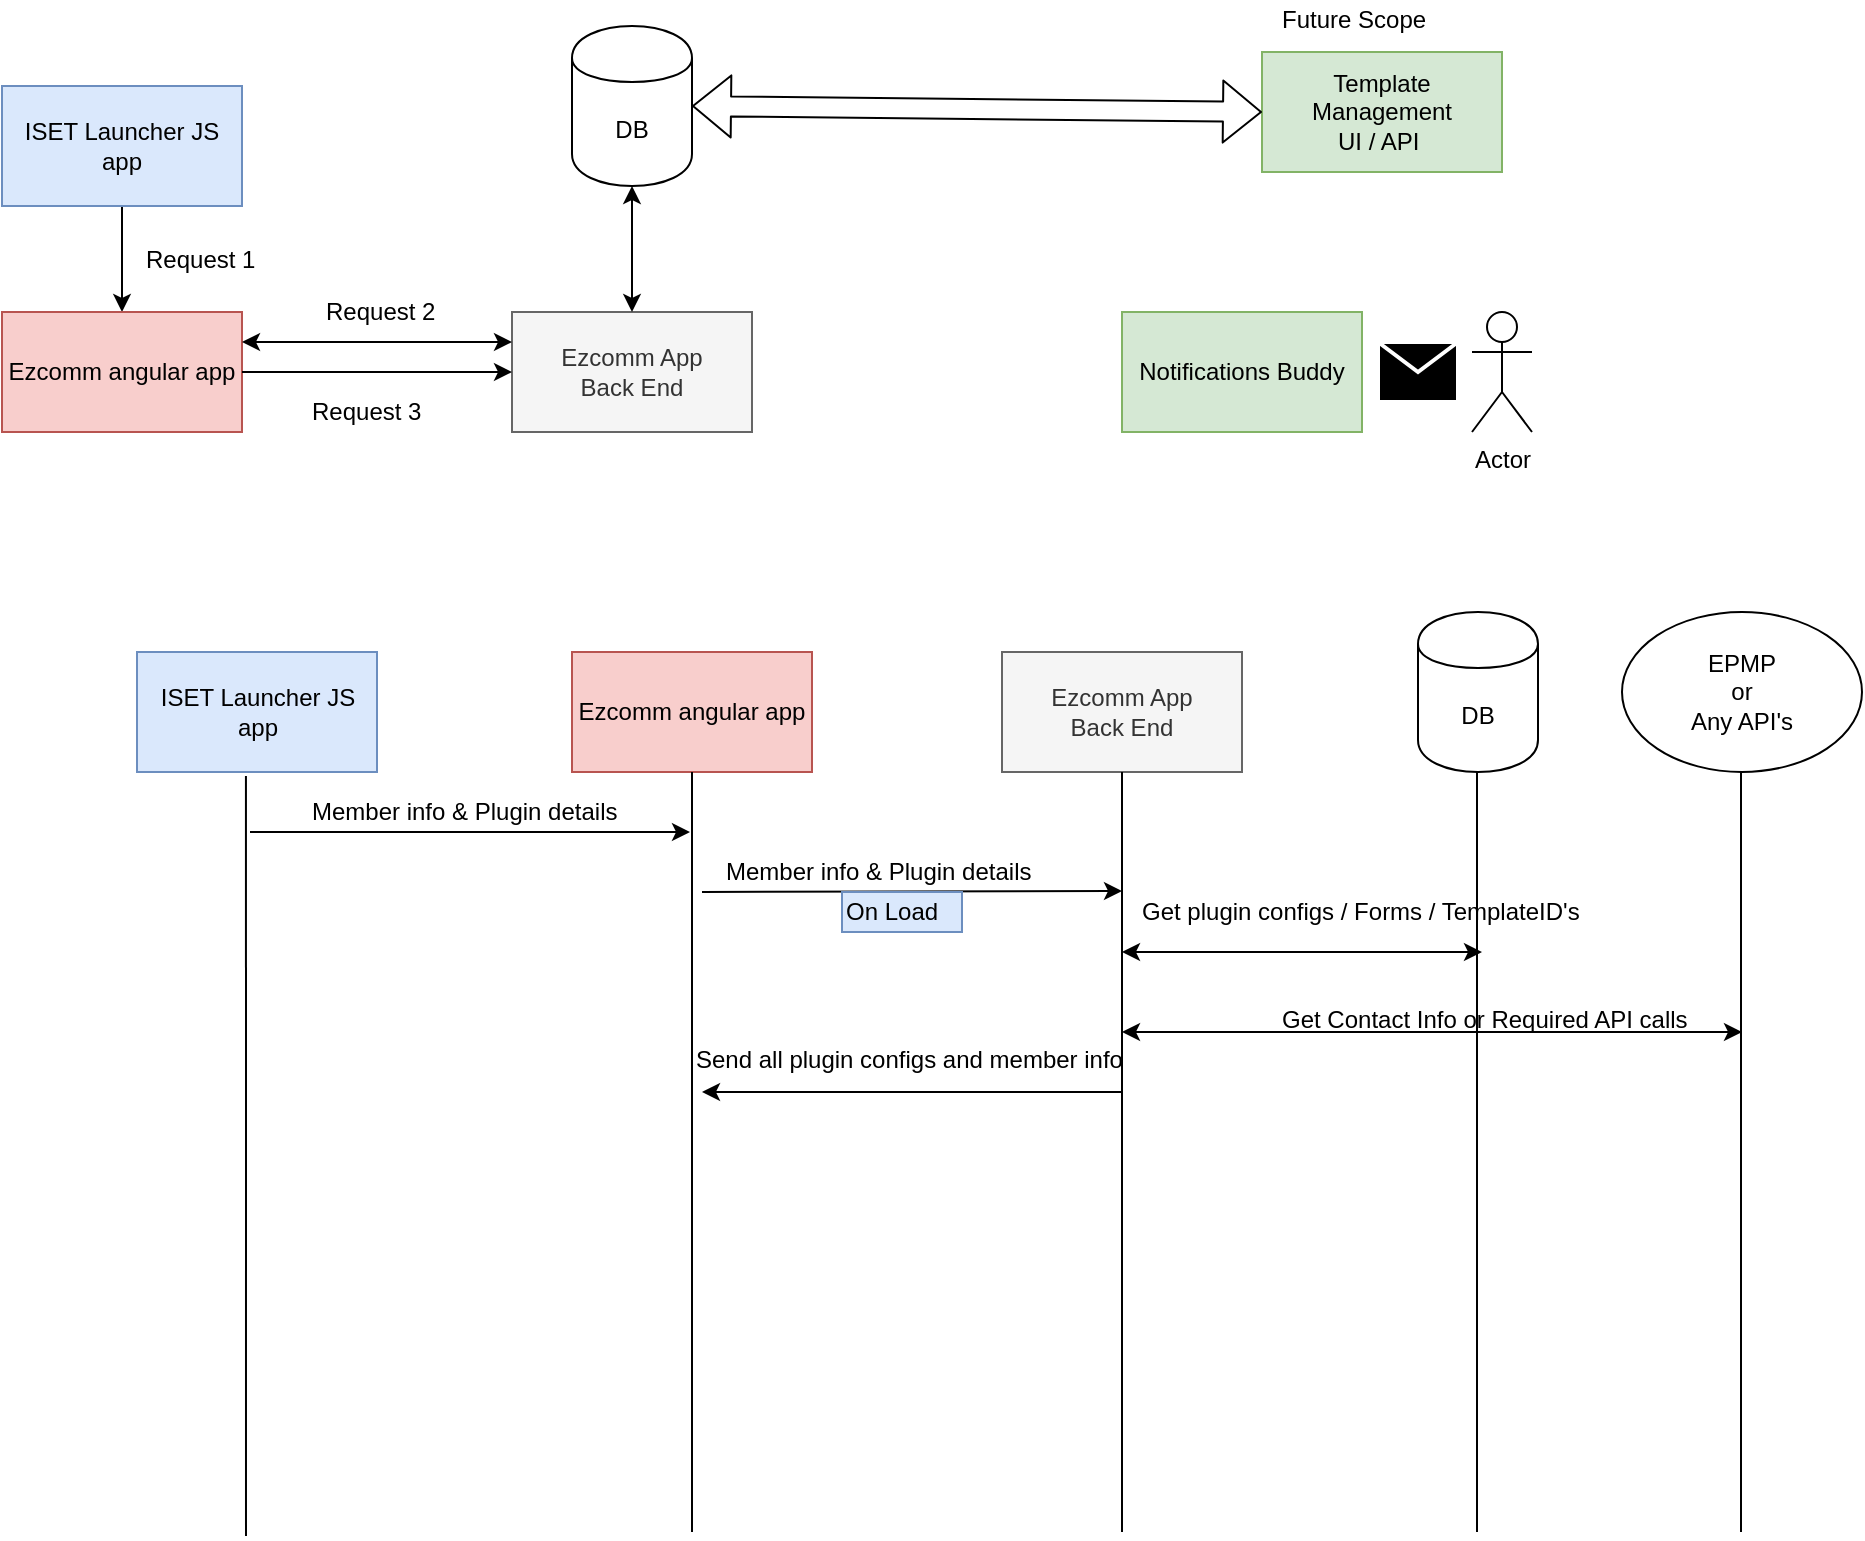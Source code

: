 <mxfile version="10.8.4" type="github"><diagram id="bycx6uwMpv0MLM7Y559m" name="Page-1"><mxGraphModel dx="918" dy="496" grid="1" gridSize="10" guides="1" tooltips="1" connect="1" arrows="1" fold="1" page="1" pageScale="1" pageWidth="850" pageHeight="1100" background="#ffffff" math="0" shadow="0"><root><mxCell id="0"/><mxCell id="1" parent="0"/><mxCell id="obxzxi1gRojDDI1R9STQ-10" style="edgeStyle=orthogonalEdgeStyle;rounded=0;orthogonalLoop=1;jettySize=auto;html=1;entryX=0.5;entryY=0;entryDx=0;entryDy=0;" edge="1" parent="1" source="obxzxi1gRojDDI1R9STQ-1" target="obxzxi1gRojDDI1R9STQ-9"><mxGeometry relative="1" as="geometry"/></mxCell><mxCell id="obxzxi1gRojDDI1R9STQ-1" value="ISET Launcher JS app" style="rounded=0;whiteSpace=wrap;html=1;fillColor=#dae8fc;strokeColor=#6c8ebf;" vertex="1" parent="1"><mxGeometry x="50" y="57" width="120" height="60" as="geometry"/></mxCell><mxCell id="obxzxi1gRojDDI1R9STQ-2" value="Ezcomm App&lt;br&gt;Back End&lt;br&gt;" style="rounded=0;whiteSpace=wrap;html=1;fillColor=#f5f5f5;strokeColor=#666666;fontColor=#333333;" vertex="1" parent="1"><mxGeometry x="305" y="170" width="120" height="60" as="geometry"/></mxCell><mxCell id="obxzxi1gRojDDI1R9STQ-4" value="DB" style="shape=cylinder;whiteSpace=wrap;html=1;boundedLbl=1;backgroundOutline=1;fillColor=#ffffff;" vertex="1" parent="1"><mxGeometry x="335" y="27" width="60" height="80" as="geometry"/></mxCell><mxCell id="obxzxi1gRojDDI1R9STQ-5" value="Notifications Buddy" style="rounded=0;whiteSpace=wrap;html=1;fillColor=#d5e8d4;strokeColor=#82b366;" vertex="1" parent="1"><mxGeometry x="610" y="170" width="120" height="60" as="geometry"/></mxCell><mxCell id="obxzxi1gRojDDI1R9STQ-6" value="&lt;span&gt;Template Management&lt;br&gt;UI / API&amp;nbsp;&lt;br&gt;&lt;/span&gt;" style="rounded=0;whiteSpace=wrap;html=1;fillColor=#d5e8d4;strokeColor=#82b366;" vertex="1" parent="1"><mxGeometry x="680" y="40" width="120" height="60" as="geometry"/></mxCell><mxCell id="obxzxi1gRojDDI1R9STQ-7" value="" style="shape=flexArrow;endArrow=classic;startArrow=classic;html=1;entryX=0;entryY=0.5;entryDx=0;entryDy=0;exitX=1;exitY=0.5;exitDx=0;exitDy=0;" edge="1" parent="1" source="obxzxi1gRojDDI1R9STQ-4" target="obxzxi1gRojDDI1R9STQ-6"><mxGeometry width="50" height="50" relative="1" as="geometry"><mxPoint x="600" y="70" as="sourcePoint"/><mxPoint x="330" y="270" as="targetPoint"/></mxGeometry></mxCell><mxCell id="obxzxi1gRojDDI1R9STQ-9" value="Ezcomm angular app" style="rounded=0;whiteSpace=wrap;html=1;fillColor=#f8cecc;strokeColor=#b85450;" vertex="1" parent="1"><mxGeometry x="50" y="170" width="120" height="60" as="geometry"/></mxCell><mxCell id="obxzxi1gRojDDI1R9STQ-11" style="edgeStyle=orthogonalEdgeStyle;rounded=0;orthogonalLoop=1;jettySize=auto;html=1;exitX=1;exitY=0.5;exitDx=0;exitDy=0;" edge="1" parent="1" source="obxzxi1gRojDDI1R9STQ-9" target="obxzxi1gRojDDI1R9STQ-2"><mxGeometry relative="1" as="geometry"><Array as="points"><mxPoint x="300" y="200"/></Array></mxGeometry></mxCell><mxCell id="obxzxi1gRojDDI1R9STQ-13" value="" style="endArrow=classic;startArrow=classic;html=1;entryX=0;entryY=0.25;entryDx=0;entryDy=0;exitX=1;exitY=0.25;exitDx=0;exitDy=0;" edge="1" parent="1" source="obxzxi1gRojDDI1R9STQ-9" target="obxzxi1gRojDDI1R9STQ-2"><mxGeometry width="50" height="50" relative="1" as="geometry"><mxPoint x="50" y="300" as="sourcePoint"/><mxPoint x="100" y="250" as="targetPoint"/></mxGeometry></mxCell><mxCell id="obxzxi1gRojDDI1R9STQ-14" value="Request 1" style="text;html=1;resizable=0;points=[];autosize=1;align=left;verticalAlign=top;spacingTop=-4;" vertex="1" parent="1"><mxGeometry x="120" y="133.5" width="70" height="20" as="geometry"/></mxCell><mxCell id="obxzxi1gRojDDI1R9STQ-15" value="Request 2" style="text;html=1;resizable=0;points=[];autosize=1;align=left;verticalAlign=top;spacingTop=-4;" vertex="1" parent="1"><mxGeometry x="210" y="160" width="70" height="20" as="geometry"/></mxCell><mxCell id="obxzxi1gRojDDI1R9STQ-16" value="Request 3" style="text;html=1;resizable=0;points=[];autosize=1;align=left;verticalAlign=top;spacingTop=-4;" vertex="1" parent="1"><mxGeometry x="202.5" y="210" width="70" height="20" as="geometry"/></mxCell><mxCell id="obxzxi1gRojDDI1R9STQ-17" value="Actor" style="shape=umlActor;verticalLabelPosition=bottom;labelBackgroundColor=#ffffff;verticalAlign=top;html=1;outlineConnect=0;fillColor=#ffffff;" vertex="1" parent="1"><mxGeometry x="785" y="170" width="30" height="60" as="geometry"/></mxCell><mxCell id="obxzxi1gRojDDI1R9STQ-24" value="" style="shape=message;whiteSpace=wrap;html=1;outlineConnect=0;fillColor=#000000;strokeColor=#ffffff;strokeWidth=2;" vertex="1" parent="1"><mxGeometry x="738" y="185" width="40" height="30" as="geometry"/></mxCell><mxCell id="obxzxi1gRojDDI1R9STQ-25" value="" style="endArrow=classic;startArrow=classic;html=1;entryX=0.5;entryY=1;entryDx=0;entryDy=0;exitX=0.5;exitY=0;exitDx=0;exitDy=0;" edge="1" parent="1" source="obxzxi1gRojDDI1R9STQ-2" target="obxzxi1gRojDDI1R9STQ-4"><mxGeometry width="50" height="50" relative="1" as="geometry"><mxPoint x="50" y="320" as="sourcePoint"/><mxPoint x="100" y="270" as="targetPoint"/></mxGeometry></mxCell><mxCell id="obxzxi1gRojDDI1R9STQ-26" value="Future Scope" style="text;html=1;resizable=0;points=[];autosize=1;align=left;verticalAlign=top;spacingTop=-4;" vertex="1" parent="1"><mxGeometry x="688" y="14" width="90" height="20" as="geometry"/></mxCell><mxCell id="obxzxi1gRojDDI1R9STQ-27" value="ISET Launcher JS app" style="rounded=0;whiteSpace=wrap;html=1;fillColor=#dae8fc;strokeColor=#6c8ebf;" vertex="1" parent="1"><mxGeometry x="117.5" y="340" width="120" height="60" as="geometry"/></mxCell><mxCell id="obxzxi1gRojDDI1R9STQ-28" value="Ezcomm angular app" style="rounded=0;whiteSpace=wrap;html=1;fillColor=#f8cecc;strokeColor=#b85450;" vertex="1" parent="1"><mxGeometry x="335" y="340" width="120" height="60" as="geometry"/></mxCell><mxCell id="obxzxi1gRojDDI1R9STQ-29" value="Ezcomm App&lt;br&gt;Back End&lt;br&gt;" style="rounded=0;whiteSpace=wrap;html=1;fillColor=#f5f5f5;strokeColor=#666666;fontColor=#333333;" vertex="1" parent="1"><mxGeometry x="550" y="340" width="120" height="60" as="geometry"/></mxCell><mxCell id="obxzxi1gRojDDI1R9STQ-30" value="DB" style="shape=cylinder;whiteSpace=wrap;html=1;boundedLbl=1;backgroundOutline=1;fillColor=#ffffff;" vertex="1" parent="1"><mxGeometry x="758" y="320" width="60" height="80" as="geometry"/></mxCell><mxCell id="obxzxi1gRojDDI1R9STQ-31" value="" style="endArrow=none;html=1;entryX=0.454;entryY=1.033;entryDx=0;entryDy=0;entryPerimeter=0;" edge="1" parent="1" target="obxzxi1gRojDDI1R9STQ-27"><mxGeometry width="50" height="50" relative="1" as="geometry"><mxPoint x="172" y="782" as="sourcePoint"/><mxPoint x="100" y="420" as="targetPoint"/></mxGeometry></mxCell><mxCell id="obxzxi1gRojDDI1R9STQ-32" value="" style="endArrow=none;html=1;entryX=0.454;entryY=1.033;entryDx=0;entryDy=0;entryPerimeter=0;" edge="1" parent="1"><mxGeometry width="50" height="50" relative="1" as="geometry"><mxPoint x="395" y="780" as="sourcePoint"/><mxPoint x="395" y="400" as="targetPoint"/></mxGeometry></mxCell><mxCell id="obxzxi1gRojDDI1R9STQ-33" value="" style="endArrow=none;html=1;entryX=0.454;entryY=1.033;entryDx=0;entryDy=0;entryPerimeter=0;" edge="1" parent="1"><mxGeometry width="50" height="50" relative="1" as="geometry"><mxPoint x="610" y="780" as="sourcePoint"/><mxPoint x="610" y="400" as="targetPoint"/></mxGeometry></mxCell><mxCell id="obxzxi1gRojDDI1R9STQ-34" value="" style="endArrow=none;html=1;entryX=0.454;entryY=1.033;entryDx=0;entryDy=0;entryPerimeter=0;" edge="1" parent="1"><mxGeometry width="50" height="50" relative="1" as="geometry"><mxPoint x="787.5" y="780" as="sourcePoint"/><mxPoint x="787.5" y="400" as="targetPoint"/></mxGeometry></mxCell><mxCell id="obxzxi1gRojDDI1R9STQ-35" value="" style="endArrow=classic;html=1;" edge="1" parent="1"><mxGeometry width="50" height="50" relative="1" as="geometry"><mxPoint x="174" y="430" as="sourcePoint"/><mxPoint x="394" y="430" as="targetPoint"/></mxGeometry></mxCell><mxCell id="obxzxi1gRojDDI1R9STQ-36" value="Member info &amp;amp; Plugin details" style="text;html=1;resizable=0;points=[];autosize=1;align=left;verticalAlign=top;spacingTop=-4;" vertex="1" parent="1"><mxGeometry x="202.5" y="410" width="170" height="20" as="geometry"/></mxCell><mxCell id="obxzxi1gRojDDI1R9STQ-37" value="Member info &amp;amp; Plugin details" style="text;html=1;resizable=0;points=[];autosize=1;align=left;verticalAlign=top;spacingTop=-4;" vertex="1" parent="1"><mxGeometry x="410" y="440" width="170" height="20" as="geometry"/></mxCell><mxCell id="obxzxi1gRojDDI1R9STQ-38" value="" style="endArrow=classic;html=1;" edge="1" parent="1"><mxGeometry width="50" height="50" relative="1" as="geometry"><mxPoint x="400" y="460" as="sourcePoint"/><mxPoint x="610" y="459.5" as="targetPoint"/></mxGeometry></mxCell><mxCell id="obxzxi1gRojDDI1R9STQ-40" value="Get plugin configs / Forms / TemplateID's" style="text;html=1;resizable=0;points=[];autosize=1;align=left;verticalAlign=top;spacingTop=-4;" vertex="1" parent="1"><mxGeometry x="618" y="460" width="230" height="20" as="geometry"/></mxCell><mxCell id="obxzxi1gRojDDI1R9STQ-41" value="" style="endArrow=classic;startArrow=classic;html=1;" edge="1" parent="1"><mxGeometry width="50" height="50" relative="1" as="geometry"><mxPoint x="610" y="490" as="sourcePoint"/><mxPoint x="790" y="490" as="targetPoint"/></mxGeometry></mxCell><mxCell id="obxzxi1gRojDDI1R9STQ-42" value="EPMP &lt;br&gt;or &lt;br&gt;Any API's" style="ellipse;whiteSpace=wrap;html=1;fillColor=#ffffff;" vertex="1" parent="1"><mxGeometry x="860" y="320" width="120" height="80" as="geometry"/></mxCell><mxCell id="obxzxi1gRojDDI1R9STQ-43" value="" style="endArrow=none;html=1;entryX=0.454;entryY=1.033;entryDx=0;entryDy=0;entryPerimeter=0;" edge="1" parent="1"><mxGeometry width="50" height="50" relative="1" as="geometry"><mxPoint x="919.5" y="780" as="sourcePoint"/><mxPoint x="919.5" y="400" as="targetPoint"/></mxGeometry></mxCell><mxCell id="obxzxi1gRojDDI1R9STQ-44" value="" style="endArrow=classic;startArrow=classic;html=1;" edge="1" parent="1"><mxGeometry width="50" height="50" relative="1" as="geometry"><mxPoint x="610" y="530" as="sourcePoint"/><mxPoint x="920" y="530" as="targetPoint"/></mxGeometry></mxCell><mxCell id="obxzxi1gRojDDI1R9STQ-45" value="Get Contact Info or Required API calls" style="text;html=1;resizable=0;points=[];autosize=1;align=left;verticalAlign=top;spacingTop=-4;" vertex="1" parent="1"><mxGeometry x="688" y="514" width="220" height="20" as="geometry"/></mxCell><mxCell id="obxzxi1gRojDDI1R9STQ-46" value="" style="endArrow=classic;html=1;" edge="1" parent="1"><mxGeometry width="50" height="50" relative="1" as="geometry"><mxPoint x="610" y="560" as="sourcePoint"/><mxPoint x="400" y="560" as="targetPoint"/></mxGeometry></mxCell><mxCell id="obxzxi1gRojDDI1R9STQ-47" value="Send all plugin configs and member info" style="text;html=1;resizable=0;points=[];autosize=1;align=left;verticalAlign=top;spacingTop=-4;" vertex="1" parent="1"><mxGeometry x="395" y="534" width="230" height="20" as="geometry"/></mxCell><mxCell id="obxzxi1gRojDDI1R9STQ-48" value="On Load" style="text;html=1;resizable=0;points=[];autosize=1;align=left;verticalAlign=top;spacingTop=-4;fillColor=#dae8fc;strokeColor=#6c8ebf;" vertex="1" parent="1"><mxGeometry x="470" y="460" width="60" height="20" as="geometry"/></mxCell></root></mxGraphModel></diagram></mxfile>